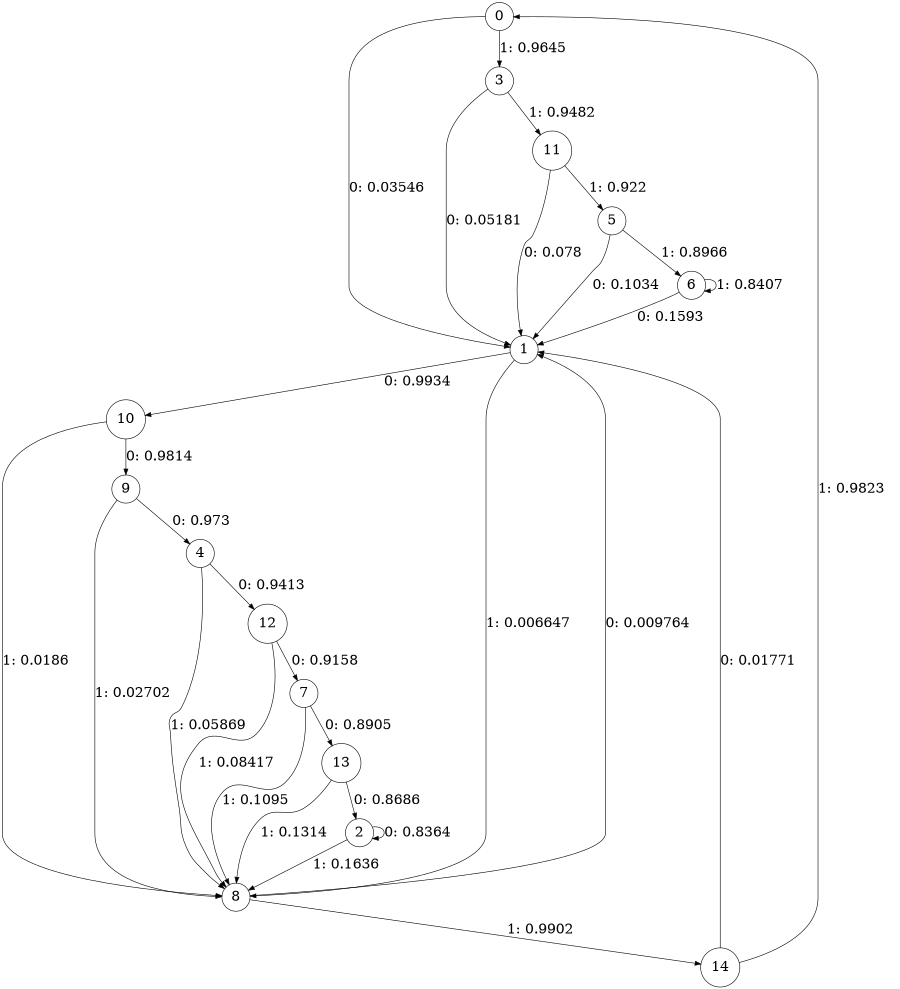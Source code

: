 digraph "ch4_face_source_L9" {
size = "6,8.5";
ratio = "fill";
node [shape = circle];
node [fontsize = 24];
edge [fontsize = 24];
0 -> 1 [label = "0: 0.03546  "];
0 -> 3 [label = "1: 0.9645   "];
1 -> 10 [label = "0: 0.9934   "];
1 -> 8 [label = "1: 0.006647  "];
2 -> 2 [label = "0: 0.8364   "];
2 -> 8 [label = "1: 0.1636   "];
3 -> 1 [label = "0: 0.05181  "];
3 -> 11 [label = "1: 0.9482   "];
4 -> 12 [label = "0: 0.9413   "];
4 -> 8 [label = "1: 0.05869  "];
5 -> 1 [label = "0: 0.1034   "];
5 -> 6 [label = "1: 0.8966   "];
6 -> 1 [label = "0: 0.1593   "];
6 -> 6 [label = "1: 0.8407   "];
7 -> 13 [label = "0: 0.8905   "];
7 -> 8 [label = "1: 0.1095   "];
8 -> 1 [label = "0: 0.009764  "];
8 -> 14 [label = "1: 0.9902   "];
9 -> 4 [label = "0: 0.973    "];
9 -> 8 [label = "1: 0.02702  "];
10 -> 9 [label = "0: 0.9814   "];
10 -> 8 [label = "1: 0.0186   "];
11 -> 1 [label = "0: 0.078    "];
11 -> 5 [label = "1: 0.922    "];
12 -> 7 [label = "0: 0.9158   "];
12 -> 8 [label = "1: 0.08417  "];
13 -> 2 [label = "0: 0.8686   "];
13 -> 8 [label = "1: 0.1314   "];
14 -> 1 [label = "0: 0.01771  "];
14 -> 0 [label = "1: 0.9823   "];
}
